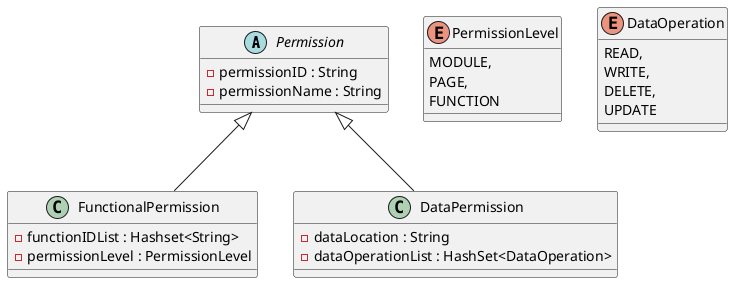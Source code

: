 @startuml
'https://plantuml.com/class-diagram

'abstract class AbstractList
'abstract AbstractCollection
'interface List
'interface Collection
'
'List <|-- AbstractList
'Collection <|-- AbstractCollection
'
'Collection <|- List
'AbstractCollection <|- AbstractList
'AbstractList <|-- ArrayList
'
'class ArrayList {
'Object[] elementData
'size()
'}
'
'enum TimeUnit {
'DAYS
'HOURS
'MINUTES
'}

abstract class Permission {
- permissionID : String
- permissionName : String
}

class FunctionalPermission {
- functionIDList : Hashset<String>
- permissionLevel : PermissionLevel
}

class DataPermission {
- dataLocation : String
- dataOperationList : HashSet<DataOperation>
}

Permission <|-- FunctionalPermission
Permission <|-- DataPermission


enum PermissionLevel {
    MODULE,
    PAGE,
    FUNCTION
}

enum DataOperation {
    READ,
    WRITE,
    DELETE,
    UPDATE
}

@enduml